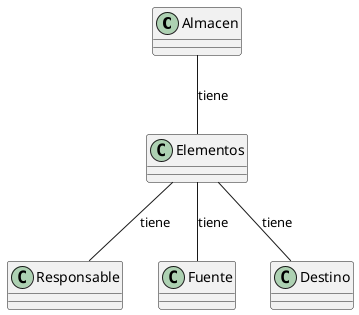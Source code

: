 @startuml

class Almacen {
}

class Elementos {
}

class Responsable {
}

class Fuente {
}

class Destino {
}

Almacen -- Elementos : tiene
Elementos -- Responsable : tiene
Elementos -- Fuente : tiene
Elementos -- Destino : tiene

@enduml
